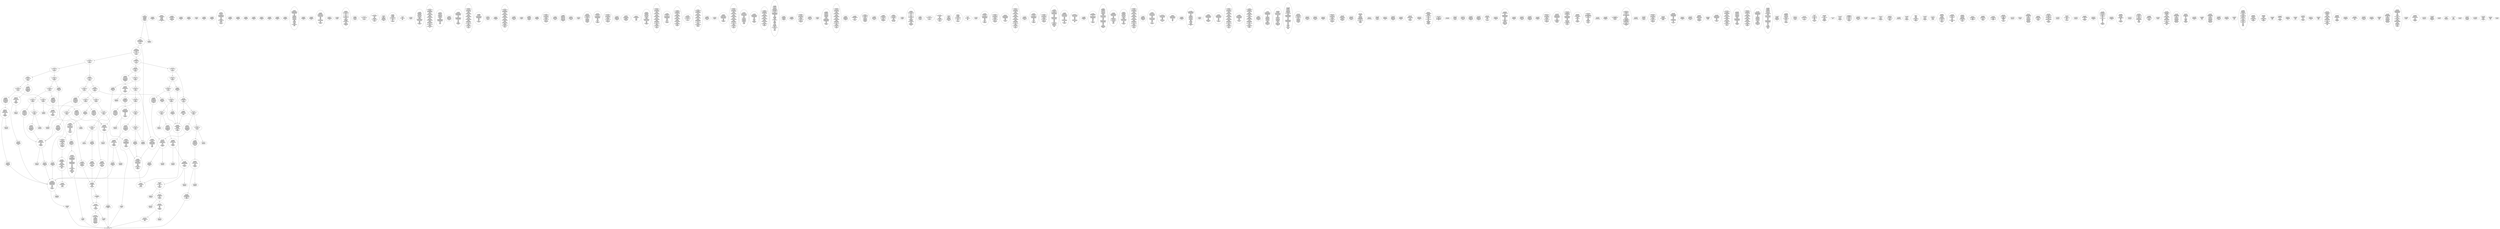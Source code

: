 /* Generated by GvGen v.1.0 (https://www.github.com/stricaud/gvgen) */

digraph G {
compound=true;
   node1 [label="[anywhere]"];
   node2 [label="# 0x0
PUSHX Data
PUSHX Data
MSTORE
CALLVALUE
ISZERO
PUSHX Data
JUMPI
"];
   node3 [label="# 0xc
PUSHX Data
REVERT
"];
   node4 [label="# 0x10
JUMPDEST
PUSHX LogicData
CALLDATASIZE
LT
PUSHX Data
JUMPI
"];
   node5 [label="# 0x1a
PUSHX Data
CALLDATALOAD
PUSHX BitData
SHR
PUSHX LogicData
GT
PUSHX Data
JUMPI
"];
   node6 [label="# 0x2b
PUSHX LogicData
GT
PUSHX Data
JUMPI
"];
   node7 [label="# 0x36
PUSHX LogicData
GT
PUSHX Data
JUMPI
"];
   node8 [label="# 0x41
PUSHX LogicData
EQ
PUSHX Data
JUMPI
"];
   node9 [label="# 0x4c
PUSHX LogicData
EQ
PUSHX Data
JUMPI
"];
   node10 [label="# 0x57
PUSHX LogicData
EQ
PUSHX Data
JUMPI
"];
   node11 [label="# 0x62
PUSHX LogicData
EQ
PUSHX Data
JUMPI
"];
   node12 [label="# 0x6d
PUSHX Data
REVERT
"];
   node13 [label="# 0x71
JUMPDEST
PUSHX LogicData
EQ
PUSHX Data
JUMPI
"];
   node14 [label="# 0x7d
PUSHX LogicData
EQ
PUSHX Data
JUMPI
"];
   node15 [label="# 0x88
PUSHX LogicData
EQ
PUSHX Data
JUMPI
"];
   node16 [label="# 0x93
PUSHX Data
REVERT
"];
   node17 [label="# 0x97
JUMPDEST
PUSHX LogicData
GT
PUSHX Data
JUMPI
"];
   node18 [label="# 0xa3
PUSHX LogicData
EQ
PUSHX Data
JUMPI
"];
   node19 [label="# 0xae
PUSHX LogicData
EQ
PUSHX Data
JUMPI
"];
   node20 [label="# 0xb9
PUSHX LogicData
EQ
PUSHX Data
JUMPI
"];
   node21 [label="# 0xc4
PUSHX LogicData
EQ
PUSHX Data
JUMPI
"];
   node22 [label="# 0xcf
PUSHX Data
REVERT
"];
   node23 [label="# 0xd3
JUMPDEST
PUSHX LogicData
EQ
PUSHX Data
JUMPI
"];
   node24 [label="# 0xdf
PUSHX LogicData
EQ
PUSHX Data
JUMPI
"];
   node25 [label="# 0xea
PUSHX LogicData
EQ
PUSHX Data
JUMPI
"];
   node26 [label="# 0xf5
PUSHX Data
REVERT
"];
   node27 [label="# 0xf9
JUMPDEST
PUSHX LogicData
GT
PUSHX Data
JUMPI
"];
   node28 [label="# 0x105
PUSHX LogicData
GT
PUSHX Data
JUMPI
"];
   node29 [label="# 0x110
PUSHX LogicData
EQ
PUSHX Data
JUMPI
"];
   node30 [label="# 0x11b
PUSHX LogicData
EQ
PUSHX Data
JUMPI
"];
   node31 [label="# 0x126
PUSHX LogicData
EQ
PUSHX Data
JUMPI
"];
   node32 [label="# 0x131
PUSHX LogicData
EQ
PUSHX Data
JUMPI
"];
   node33 [label="# 0x13c
PUSHX Data
REVERT
"];
   node34 [label="# 0x140
JUMPDEST
PUSHX LogicData
EQ
PUSHX Data
JUMPI
"];
   node35 [label="# 0x14c
PUSHX LogicData
EQ
PUSHX Data
JUMPI
"];
   node36 [label="# 0x157
PUSHX LogicData
EQ
PUSHX Data
JUMPI
"];
   node37 [label="# 0x162
PUSHX Data
REVERT
"];
   node38 [label="# 0x166
JUMPDEST
PUSHX LogicData
EQ
PUSHX Data
JUMPI
"];
   node39 [label="# 0x172
PUSHX LogicData
EQ
PUSHX Data
JUMPI
"];
   node40 [label="# 0x17d
PUSHX LogicData
EQ
PUSHX Data
JUMPI
"];
   node41 [label="# 0x188
PUSHX LogicData
EQ
PUSHX Data
JUMPI
"];
   node42 [label="# 0x193
PUSHX LogicData
EQ
PUSHX Data
JUMPI
"];
   node43 [label="# 0x19e
PUSHX LogicData
EQ
PUSHX Data
JUMPI
"];
   node44 [label="# 0x1a9
JUMPDEST
PUSHX Data
REVERT
"];
   node45 [label="# 0x1ae
JUMPDEST
PUSHX Data
PUSHX Data
CALLDATASIZE
PUSHX Data
PUSHX Data
JUMP
"];
   node46 [label="# 0x1bc
JUMPDEST
PUSHX Data
JUMP
"];
   node47 [label="# 0x1c1
JUMPDEST
PUSHX MemData
MLOAD
ISZERO
ISZERO
MSTORE
PUSHX ArithData
ADD
"];
   node48 [label="# 0x1cd
JUMPDEST
PUSHX MemData
MLOAD
SUB
RETURN
"];
   node49 [label="# 0x1d6
JUMPDEST
PUSHX Data
PUSHX Data
JUMP
"];
   node50 [label="# 0x1de
JUMPDEST
PUSHX MemData
MLOAD
PUSHX Data
PUSHX Data
JUMP
"];
   node51 [label="# 0x1eb
JUMPDEST
PUSHX StorData
SLOAD
PUSHX Data
PUSHX ArithData
PUSHX BitData
PUSHX BitData
SHL
SUB
AND
JUMP
"];
   node52 [label="# 0x1fe
JUMPDEST
PUSHX MemData
MLOAD
PUSHX ArithData
PUSHX BitData
PUSHX BitData
SHL
SUB
AND
MSTORE
PUSHX ArithData
ADD
PUSHX Data
JUMP
"];
   node53 [label="# 0x216
JUMPDEST
PUSHX Data
PUSHX Data
CALLDATASIZE
PUSHX Data
PUSHX Data
JUMP
"];
   node54 [label="# 0x224
JUMPDEST
PUSHX Data
JUMP
"];
   node55 [label="# 0x229
JUMPDEST
PUSHX Data
PUSHX Data
CALLDATASIZE
PUSHX Data
PUSHX Data
JUMP
"];
   node56 [label="# 0x237
JUMPDEST
PUSHX Data
JUMP
"];
   node57 [label="# 0x23c
JUMPDEST
STOP
"];
   node58 [label="# 0x23e
JUMPDEST
PUSHX Data
PUSHX Data
JUMP
"];
   node59 [label="# 0x265
JUMPDEST
PUSHX Data
PUSHX StorData
SLOAD
JUMP
"];
   node60 [label="# 0x26e
JUMPDEST
PUSHX MemData
MLOAD
MSTORE
PUSHX ArithData
ADD
PUSHX Data
JUMP
"];
   node61 [label="# 0x27c
JUMPDEST
PUSHX Data
PUSHX Data
CALLDATASIZE
PUSHX Data
PUSHX Data
JUMP
"];
   node62 [label="# 0x28a
JUMPDEST
PUSHX Data
JUMP
"];
   node63 [label="# 0x28f
JUMPDEST
PUSHX Data
PUSHX Data
CALLDATASIZE
PUSHX Data
PUSHX Data
JUMP
"];
   node64 [label="# 0x29d
JUMPDEST
PUSHX Data
JUMP
"];
   node65 [label="# 0x2a2
JUMPDEST
PUSHX Data
MLOAD
PUSHX ArithData
PUSHX BitData
PUSHX BitData
SHL
SUB
AND
MSTORE
PUSHX ArithData
ADD
MSTORE
ADD
PUSHX Data
JUMP
"];
   node66 [label="# 0x2c1
JUMPDEST
PUSHX Data
PUSHX Data
JUMP
"];
   node67 [label="# 0x2e8
JUMPDEST
PUSHX Data
PUSHX Data
CALLDATASIZE
PUSHX Data
PUSHX Data
JUMP
"];
   node68 [label="# 0x2f6
JUMPDEST
PUSHX Data
JUMP
"];
   node69 [label="# 0x2fb
JUMPDEST
PUSHX Data
PUSHX Data
JUMP
"];
   node70 [label="# 0x322
JUMPDEST
PUSHX Data
PUSHX Data
CALLDATASIZE
PUSHX Data
PUSHX Data
JUMP
"];
   node71 [label="# 0x330
JUMPDEST
PUSHX Data
JUMP
"];
   node72 [label="# 0x335
JUMPDEST
PUSHX Data
PUSHX Data
JUMP
"];
   node73 [label="# 0x33e
JUMPDEST
PUSHX Data
PUSHX Data
CALLDATASIZE
PUSHX Data
PUSHX Data
JUMP
"];
   node74 [label="# 0x34c
JUMPDEST
PUSHX Data
JUMP
"];
   node75 [label="# 0x351
JUMPDEST
PUSHX Data
PUSHX Data
CALLDATASIZE
PUSHX Data
PUSHX Data
JUMP
"];
   node76 [label="# 0x35f
JUMPDEST
PUSHX Data
JUMP
"];
   node77 [label="# 0x364
JUMPDEST
PUSHX Data
PUSHX Data
CALLDATASIZE
PUSHX Data
PUSHX Data
JUMP
"];
   node78 [label="# 0x372
JUMPDEST
PUSHX Data
JUMP
"];
   node79 [label="# 0x377
JUMPDEST
PUSHX Data
PUSHX Data
JUMP
"];
   node80 [label="# 0x37f
JUMPDEST
PUSHX StorData
SLOAD
PUSHX ArithData
PUSHX BitData
PUSHX BitData
SHL
SUB
AND
PUSHX Data
JUMP
"];
   node81 [label="# 0x390
JUMPDEST
PUSHX Data
PUSHX Data
JUMP
"];
   node82 [label="# 0x398
JUMPDEST
PUSHX Data
PUSHX Data
CALLDATASIZE
PUSHX Data
PUSHX Data
JUMP
"];
   node83 [label="# 0x3a6
JUMPDEST
PUSHX Data
JUMP
"];
   node84 [label="# 0x3ab
JUMPDEST
PUSHX Data
PUSHX Data
CALLDATASIZE
PUSHX Data
PUSHX Data
JUMP
"];
   node85 [label="# 0x3b9
JUMPDEST
PUSHX Data
JUMP
"];
   node86 [label="# 0x3be
JUMPDEST
PUSHX Data
PUSHX Data
CALLDATASIZE
PUSHX Data
PUSHX Data
JUMP
"];
   node87 [label="# 0x3cc
JUMPDEST
PUSHX Data
JUMP
"];
   node88 [label="# 0x3d1
JUMPDEST
PUSHX Data
PUSHX Data
JUMP
"];
   node89 [label="# 0x3d9
JUMPDEST
PUSHX Data
PUSHX Data
CALLDATASIZE
PUSHX Data
PUSHX Data
JUMP
"];
   node90 [label="# 0x3e7
JUMPDEST
PUSHX ArithData
PUSHX BitData
PUSHX BitData
SHL
SUB
AND
PUSHX Data
MSTORE
PUSHX Data
PUSHX Data
MSTORE
PUSHX Data
SHA3
AND
MSTORE
MSTORE
SHA3
SLOAD
PUSHX BitData
AND
JUMP
"];
   node91 [label="# 0x415
JUMPDEST
PUSHX Data
PUSHX Data
CALLDATASIZE
PUSHX Data
PUSHX Data
JUMP
"];
   node92 [label="# 0x423
JUMPDEST
PUSHX Data
JUMP
"];
   node93 [label="# 0x428
JUMPDEST
PUSHX Data
PUSHX Data
CALLDATASIZE
PUSHX Data
PUSHX Data
JUMP
"];
   node94 [label="# 0x436
JUMPDEST
PUSHX Data
JUMP
"];
   node95 [label="# 0x43b
JUMPDEST
PUSHX Data
PUSHX ArithData
PUSHX BitData
PUSHX BitData
SHL
SUB
NOT
AND
PUSHX BitData
PUSHX BitData
SHL
EQ
PUSHX Data
JUMPI
"];
   node96 [label="# 0x457
PUSHX Data
PUSHX Data
JUMP
"];
   node97 [label="# 0x460
JUMPDEST
JUMP
"];
   node98 [label="# 0x466
JUMPDEST
PUSHX Data
PUSHX StorData
SLOAD
PUSHX Data
PUSHX Data
JUMP
"];
   node99 [label="# 0x475
JUMPDEST
PUSHX ArithData
ADD
PUSHX ArithData
DIV
MUL
PUSHX ArithData
ADD
PUSHX MemData
MLOAD
ADD
PUSHX Data
MSTORE
MSTORE
PUSHX ArithData
ADD
SLOAD
PUSHX Data
PUSHX Data
JUMP
"];
   node100 [label="# 0x4a1
JUMPDEST
ISZERO
PUSHX Data
JUMPI
"];
   node101 [label="# 0x4a8
PUSHX LogicData
LT
PUSHX Data
JUMPI
"];
   node102 [label="# 0x4b0
PUSHX ArithData
SLOAD
DIV
MUL
MSTORE
PUSHX ArithData
ADD
PUSHX Data
JUMP
"];
   node103 [label="# 0x4c3
JUMPDEST
ADD
PUSHX Data
MSTORE
PUSHX Data
PUSHX Data
SHA3
"];
   node104 [label="# 0x4d1
JUMPDEST
SLOAD
MSTORE
PUSHX ArithData
ADD
PUSHX ArithData
ADD
GT
PUSHX Data
JUMPI
"];
   node105 [label="# 0x4e5
SUB
PUSHX BitData
AND
ADD
"];
   node106 [label="# 0x4ee
JUMPDEST
JUMP
"];
   node107 [label="# 0x4f8
JUMPDEST
PUSHX Data
MSTORE
PUSHX Data
PUSHX Data
MSTORE
PUSHX Data
SHA3
SLOAD
PUSHX ArithData
PUSHX BitData
PUSHX BitData
SHL
SUB
AND
PUSHX Data
JUMPI
"];
   node108 [label="# 0x515
PUSHX MemData
MLOAD
PUSHX BitData
PUSHX BitData
SHL
MSTORE
PUSHX Data
PUSHX ArithData
ADD
MSTORE
PUSHX Data
PUSHX ArithData
ADD
MSTORE
PUSHX Data
PUSHX ArithData
ADD
MSTORE
PUSHX BitData
PUSHX BitData
SHL
PUSHX ArithData
ADD
MSTORE
PUSHX ArithData
ADD
"];
   node109 [label="# 0x56d
JUMPDEST
PUSHX MemData
MLOAD
SUB
REVERT
"];
   node110 [label="# 0x576
JUMPDEST
PUSHX Data
MSTORE
PUSHX Data
PUSHX Data
MSTORE
PUSHX Data
SHA3
SLOAD
PUSHX ArithData
PUSHX BitData
PUSHX BitData
SHL
SUB
AND
JUMP
"];
   node111 [label="# 0x592
JUMPDEST
PUSHX Data
PUSHX Data
PUSHX Data
JUMP
"];
   node112 [label="# 0x59d
JUMPDEST
PUSHX ArithData
PUSHX BitData
PUSHX BitData
SHL
SUB
AND
PUSHX ArithData
PUSHX BitData
PUSHX BitData
SHL
SUB
AND
EQ
ISZERO
PUSHX Data
JUMPI
"];
   node113 [label="# 0x5ba
PUSHX MemData
MLOAD
PUSHX BitData
PUSHX BitData
SHL
MSTORE
PUSHX Data
PUSHX ArithData
ADD
MSTORE
PUSHX Data
PUSHX ArithData
ADD
MSTORE
PUSHX Data
PUSHX ArithData
ADD
MSTORE
PUSHX BitData
PUSHX BitData
SHL
PUSHX ArithData
ADD
MSTORE
PUSHX ArithData
ADD
PUSHX Data
JUMP
"];
   node114 [label="# 0x60b
JUMPDEST
CALLER
PUSHX ArithData
PUSHX BitData
PUSHX BitData
SHL
SUB
AND
EQ
PUSHX Data
JUMPI
"];
   node115 [label="# 0x61d
PUSHX Data
CALLER
PUSHX Data
JUMP
"];
   node116 [label="# 0x627
JUMPDEST
PUSHX Data
JUMPI
"];
   node117 [label="# 0x62c
PUSHX MemData
MLOAD
PUSHX BitData
PUSHX BitData
SHL
MSTORE
PUSHX Data
PUSHX ArithData
ADD
MSTORE
PUSHX Data
PUSHX ArithData
ADD
MSTORE
PUSHX Data
PUSHX ArithData
ADD
MSTORE
PUSHX Data
PUSHX ArithData
ADD
MSTORE
PUSHX ArithData
ADD
PUSHX Data
JUMP
"];
   node118 [label="# 0x699
JUMPDEST
PUSHX Data
PUSHX Data
JUMP
"];
   node119 [label="# 0x6a3
JUMPDEST
JUMP
"];
   node120 [label="# 0x6a8
JUMPDEST
PUSHX Data
CALLER
PUSHX Data
JUMP
"];
   node121 [label="# 0x6b2
JUMPDEST
PUSHX Data
JUMPI
"];
   node122 [label="# 0x6b7
PUSHX MemData
MLOAD
PUSHX BitData
PUSHX BitData
SHL
MSTORE
PUSHX ArithData
ADD
PUSHX Data
PUSHX Data
JUMP
"];
   node123 [label="# 0x6ce
JUMPDEST
PUSHX Data
PUSHX Data
JUMP
"];
   node124 [label="# 0x6d9
JUMPDEST
PUSHX Data
PUSHX Data
PUSHX Data
PUSHX Data
PUSHX Data
PUSHX Data
JUMP
"];
   node125 [label="# 0x72a
JUMPDEST
PUSHX Data
PUSHX Data
JUMP
"];
   node126 [label="# 0x734
JUMPDEST
JUMP
"];
   node127 [label="# 0x73f
JUMPDEST
PUSHX Data
PUSHX MemData
MLOAD
PUSHX ArithData
ADD
PUSHX Data
MSTORE
PUSHX Data
MSTORE
PUSHX Data
JUMP
"];
   node128 [label="# 0x75a
JUMPDEST
PUSHX StorData
SLOAD
PUSHX ArithData
PUSHX BitData
PUSHX BitData
SHL
SUB
AND
CALLER
EQ
PUSHX Data
JUMPI
"];
   node129 [label="# 0x76d
PUSHX MemData
MLOAD
PUSHX BitData
PUSHX BitData
SHL
MSTORE
PUSHX ArithData
ADD
PUSHX Data
PUSHX Data
JUMP
"];
   node130 [label="# 0x784
JUMPDEST
PUSHX Data
PUSHX Data
PUSHX Data
JUMP
"];
   node131 [label="# 0x790
JUMPDEST
PUSHX Data
PUSHX MemData
MLOAD
PUSHX Data
PUSHX Data
JUMP
"];
   node132 [label="# 0x7c2
JUMPDEST
PUSHX MemData
MLOAD
SUB
LOGX
JUMP
"];
   node133 [label="# 0x7ce
JUMPDEST
PUSHX Data
MSTORE
PUSHX Data
PUSHX Data
MSTORE
PUSHX Data
SHA3
SLOAD
PUSHX ArithData
PUSHX BitData
PUSHX BitData
SHL
SUB
AND
PUSHX Data
JUMPI
"];
   node134 [label="# 0x7ec
PUSHX MemData
MLOAD
PUSHX BitData
PUSHX BitData
SHL
MSTORE
PUSHX Data
PUSHX ArithData
ADD
MSTORE
PUSHX Data
PUSHX ArithData
ADD
MSTORE
PUSHX Data
PUSHX ArithData
ADD
MSTORE
PUSHX BitData
PUSHX BitData
SHL
PUSHX ArithData
ADD
MSTORE
PUSHX ArithData
ADD
PUSHX Data
JUMP
"];
   node135 [label="# 0x845
JUMPDEST
PUSHX StorData
SLOAD
PUSHX ArithData
PUSHX BitData
PUSHX BitData
SHL
SUB
AND
CALLER
EQ
PUSHX Data
JUMPI
"];
   node136 [label="# 0x858
PUSHX MemData
MLOAD
PUSHX BitData
PUSHX BitData
SHL
MSTORE
PUSHX Data
PUSHX ArithData
ADD
MSTORE
PUSHX Data
PUSHX ArithData
ADD
MSTORE
PUSHX Data
PUSHX ArithData
ADD
MSTORE
PUSHX ArithData
ADD
PUSHX Data
JUMP
"];
   node137 [label="# 0x89f
JUMPDEST
PUSHX StorData
SLOAD
PUSHX LogicData
LT
PUSHX Data
JUMPI
"];
   node138 [label="# 0x8ca
PUSHX MemData
MLOAD
PUSHX BitData
PUSHX BitData
SHL
MSTORE
PUSHX Data
PUSHX ArithData
ADD
MSTORE
PUSHX Data
PUSHX ArithData
ADD
MSTORE
PUSHX BitData
PUSHX BitData
SHL
PUSHX ArithData
ADD
MSTORE
PUSHX ArithData
ADD
PUSHX Data
JUMP
"];
   node139 [label="# 0x906
JUMPDEST
PUSHX Data
PUSHX Data
JUMP
"];
   node140 [label="# 0x910
JUMPDEST
JUMP
"];
   node141 [label="# 0x914
JUMPDEST
PUSHX Data
PUSHX ArithData
PUSHX BitData
PUSHX BitData
SHL
SUB
AND
PUSHX Data
JUMPI
"];
   node142 [label="# 0x925
PUSHX MemData
MLOAD
PUSHX BitData
PUSHX BitData
SHL
MSTORE
PUSHX Data
PUSHX ArithData
ADD
MSTORE
PUSHX Data
PUSHX ArithData
ADD
MSTORE
PUSHX Data
PUSHX ArithData
ADD
MSTORE
PUSHX BitData
PUSHX BitData
SHL
PUSHX ArithData
ADD
MSTORE
PUSHX ArithData
ADD
PUSHX Data
JUMP
"];
   node143 [label="# 0x97f
JUMPDEST
PUSHX ArithData
PUSHX BitData
PUSHX BitData
SHL
SUB
AND
PUSHX Data
MSTORE
PUSHX Data
PUSHX Data
MSTORE
PUSHX Data
SHA3
SLOAD
JUMP
"];
   node144 [label="# 0x99b
JUMPDEST
PUSHX StorData
SLOAD
PUSHX ArithData
PUSHX BitData
PUSHX BitData
SHL
SUB
AND
CALLER
EQ
PUSHX Data
JUMPI
"];
   node145 [label="# 0x9ae
PUSHX MemData
MLOAD
PUSHX BitData
PUSHX BitData
SHL
MSTORE
PUSHX ArithData
ADD
PUSHX Data
PUSHX Data
JUMP
"];
   node146 [label="# 0x9c5
JUMPDEST
PUSHX Data
PUSHX Data
PUSHX Data
JUMP
"];
   node147 [label="# 0x9cf
JUMPDEST
JUMP
"];
   node148 [label="# 0x9d1
JUMPDEST
PUSHX Data
PUSHX StorData
SLOAD
PUSHX Data
PUSHX Data
JUMP
"];
   node149 [label="# 0x9e0
JUMPDEST
PUSHX ArithData
PUSHX BitData
PUSHX BitData
SHL
SUB
AND
CALLER
EQ
ISZERO
PUSHX Data
JUMPI
"];
   node150 [label="# 0x9f2
PUSHX MemData
MLOAD
PUSHX BitData
PUSHX BitData
SHL
MSTORE
PUSHX Data
PUSHX ArithData
ADD
MSTORE
PUSHX Data
PUSHX ArithData
ADD
MSTORE
PUSHX Data
PUSHX ArithData
ADD
MSTORE
PUSHX ArithData
ADD
PUSHX Data
JUMP
"];
   node151 [label="# 0xa39
JUMPDEST
CALLER
PUSHX Data
MSTORE
PUSHX Data
PUSHX ArithData
MSTORE
PUSHX MemData
SHA3
PUSHX ArithData
PUSHX BitData
PUSHX BitData
SHL
SUB
AND
MSTORE
MSTORE
SHA3
SLOAD
PUSHX BitData
NOT
AND
ISZERO
ISZERO
OR
SSTORE
MLOAD
MSTORE
PUSHX Data
ADD
PUSHX MemData
MLOAD
SUB
LOGX
JUMP
"];
   node152 [label="# 0xaa5
JUMPDEST
PUSHX Data
CALLER
PUSHX Data
JUMP
"];
   node153 [label="# 0xaaf
JUMPDEST
PUSHX Data
JUMPI
"];
   node154 [label="# 0xab4
PUSHX MemData
MLOAD
PUSHX BitData
PUSHX BitData
SHL
MSTORE
PUSHX ArithData
ADD
PUSHX Data
PUSHX Data
JUMP
"];
   node155 [label="# 0xacb
JUMPDEST
PUSHX Data
PUSHX Data
JUMP
"];
   node156 [label="# 0xad7
JUMPDEST
JUMP
"];
   node157 [label="# 0xadd
JUMPDEST
PUSHX Data
MSTORE
PUSHX Data
PUSHX Data
MSTORE
PUSHX Data
SHA3
SLOAD
PUSHX Data
PUSHX ArithData
PUSHX BitData
PUSHX BitData
SHL
SUB
AND
PUSHX Data
JUMPI
"];
   node158 [label="# 0xafd
PUSHX MemData
MLOAD
PUSHX BitData
PUSHX BitData
SHL
MSTORE
PUSHX Data
PUSHX ArithData
ADD
MSTORE
PUSHX Data
PUSHX ArithData
ADD
MSTORE
PUSHX Data
PUSHX ArithData
ADD
MSTORE
PUSHX BitData
PUSHX BitData
SHL
PUSHX ArithData
ADD
MSTORE
PUSHX ArithData
ADD
PUSHX Data
JUMP
"];
   node159 [label="# 0xb5c
JUMPDEST
PUSHX Data
PUSHX Data
PUSHX Data
JUMP
"];
   node160 [label="# 0xb66
JUMPDEST
PUSHX LogicData
MLOAD
GT
PUSHX Data
JUMPI
"];
   node161 [label="# 0xb72
PUSHX MemData
MLOAD
PUSHX ArithData
ADD
PUSHX Data
MSTORE
PUSHX Data
MSTORE
PUSHX Data
JUMP
"];
   node162 [label="# 0xb86
JUMPDEST
PUSHX Data
PUSHX Data
JUMP
"];
   node163 [label="# 0xb90
JUMPDEST
PUSHX MemData
MLOAD
PUSHX ArithData
ADD
PUSHX Data
PUSHX Data
JUMP
"];
   node164 [label="# 0xba1
JUMPDEST
PUSHX MemData
MLOAD
PUSHX ArithData
SUB
SUB
MSTORE
PUSHX Data
MSTORE
"];
   node165 [label="# 0xbb1
JUMPDEST
JUMP
"];
   node166 [label="# 0xbb8
JUMPDEST
PUSHX StorData
SLOAD
PUSHX Data
PUSHX Data
JUMP
"];
   node167 [label="# 0xbc5
JUMPDEST
PUSHX ArithData
ADD
PUSHX ArithData
DIV
MUL
PUSHX ArithData
ADD
PUSHX MemData
MLOAD
ADD
PUSHX Data
MSTORE
MSTORE
PUSHX ArithData
ADD
SLOAD
PUSHX Data
PUSHX Data
JUMP
"];
   node168 [label="# 0xbf1
JUMPDEST
ISZERO
PUSHX Data
JUMPI
"];
   node169 [label="# 0xbf8
PUSHX LogicData
LT
PUSHX Data
JUMPI
"];
   node170 [label="# 0xc00
PUSHX ArithData
SLOAD
DIV
MUL
MSTORE
PUSHX ArithData
ADD
PUSHX Data
JUMP
"];
   node171 [label="# 0xc13
JUMPDEST
ADD
PUSHX Data
MSTORE
PUSHX Data
PUSHX Data
SHA3
"];
   node172 [label="# 0xc21
JUMPDEST
SLOAD
MSTORE
PUSHX ArithData
ADD
PUSHX ArithData
ADD
GT
PUSHX Data
JUMPI
"];
   node173 [label="# 0xc35
SUB
PUSHX BitData
AND
ADD
"];
   node174 [label="# 0xc3e
JUMPDEST
JUMP
"];
   node175 [label="# 0xc46
JUMPDEST
PUSHX StorData
SLOAD
PUSHX ArithData
PUSHX BitData
PUSHX BitData
SHL
SUB
AND
CALLER
EQ
PUSHX Data
JUMPI
"];
   node176 [label="# 0xc59
PUSHX MemData
MLOAD
PUSHX BitData
PUSHX BitData
SHL
MSTORE
PUSHX ArithData
ADD
PUSHX Data
PUSHX Data
JUMP
"];
   node177 [label="# 0xc70
JUMPDEST
PUSHX ArithData
PUSHX BitData
PUSHX BitData
SHL
SUB
AND
PUSHX Data
JUMPI
"];
   node178 [label="# 0xc7f
PUSHX MemData
MLOAD
PUSHX BitData
PUSHX BitData
SHL
MSTORE
PUSHX Data
PUSHX ArithData
ADD
MSTORE
PUSHX Data
PUSHX ArithData
ADD
MSTORE
PUSHX Data
PUSHX ArithData
ADD
MSTORE
PUSHX BitData
PUSHX BitData
SHL
PUSHX ArithData
ADD
MSTORE
PUSHX ArithData
ADD
PUSHX Data
JUMP
"];
   node179 [label="# 0xcd5
JUMPDEST
PUSHX Data
PUSHX Data
JUMP
"];
   node180 [label="# 0xcde
JUMPDEST
JUMP
"];
   node181 [label="# 0xce1
JUMPDEST
PUSHX StorData
SLOAD
PUSHX ArithData
PUSHX BitData
PUSHX BitData
SHL
SUB
AND
CALLER
EQ
PUSHX Data
JUMPI
"];
   node182 [label="# 0xcf4
PUSHX MemData
MLOAD
PUSHX BitData
PUSHX BitData
SHL
MSTORE
PUSHX ArithData
ADD
PUSHX Data
PUSHX Data
JUMP
"];
   node183 [label="# 0xd0b
JUMPDEST
PUSHX StorData
SLOAD
PUSHX ArithData
PUSHX BitData
PUSHX BitData
SHL
SUB
NOT
AND
PUSHX ArithData
PUSHX BitData
PUSHX BitData
SHL
SUB
AND
OR
SSTORE
PUSHX MemData
MLOAD
PUSHX Data
PUSHX Data
LOGX
JUMP
"];
   node184 [label="# 0xd55
JUMPDEST
PUSHX Data
PUSHX ArithData
PUSHX BitData
PUSHX BitData
SHL
SUB
NOT
AND
PUSHX BitData
PUSHX BitData
SHL
EQ
PUSHX Data
JUMPI
"];
   node185 [label="# 0xd71
PUSHX ArithData
PUSHX BitData
PUSHX BitData
SHL
SUB
NOT
AND
PUSHX BitData
PUSHX BitData
SHL
EQ
"];
   node186 [label="# 0xd86
JUMPDEST
PUSHX Data
JUMPI
"];
   node187 [label="# 0xd8c
PUSHX BitData
PUSHX BitData
SHL
PUSHX ArithData
PUSHX BitData
PUSHX BitData
SHL
SUB
NOT
AND
EQ
PUSHX Data
JUMP
"];
   node188 [label="# 0xda5
JUMPDEST
PUSHX Data
MSTORE
PUSHX Data
PUSHX Data
MSTORE
PUSHX Data
SHA3
SLOAD
PUSHX ArithData
PUSHX BitData
PUSHX BitData
SHL
SUB
NOT
AND
PUSHX ArithData
PUSHX BitData
PUSHX BitData
SHL
SUB
AND
OR
SSTORE
PUSHX Data
PUSHX Data
JUMP
"];
   node189 [label="# 0xdda
JUMPDEST
PUSHX ArithData
PUSHX BitData
PUSHX BitData
SHL
SUB
AND
PUSHX Data
PUSHX MemData
MLOAD
PUSHX MemData
MLOAD
SUB
LOGX
JUMP
"];
   node190 [label="# 0xe13
JUMPDEST
PUSHX Data
MSTORE
PUSHX Data
PUSHX Data
MSTORE
PUSHX Data
SHA3
SLOAD
PUSHX ArithData
PUSHX BitData
PUSHX BitData
SHL
SUB
AND
PUSHX Data
JUMPI
"];
   node191 [label="# 0xe30
PUSHX MemData
MLOAD
PUSHX BitData
PUSHX BitData
SHL
MSTORE
PUSHX Data
PUSHX ArithData
ADD
MSTORE
PUSHX Data
PUSHX ArithData
ADD
MSTORE
PUSHX Data
PUSHX ArithData
ADD
MSTORE
PUSHX BitData
PUSHX BitData
SHL
PUSHX ArithData
ADD
MSTORE
PUSHX ArithData
ADD
PUSHX Data
JUMP
"];
   node192 [label="# 0xe8c
JUMPDEST
PUSHX Data
PUSHX Data
PUSHX Data
JUMP
"];
   node193 [label="# 0xe97
JUMPDEST
PUSHX ArithData
PUSHX BitData
PUSHX BitData
SHL
SUB
AND
PUSHX ArithData
PUSHX BitData
PUSHX BitData
SHL
SUB
AND
EQ
PUSHX Data
JUMPI
"];
   node194 [label="# 0xeb4
PUSHX ArithData
PUSHX BitData
PUSHX BitData
SHL
SUB
AND
PUSHX Data
PUSHX Data
JUMP
"];
   node195 [label="# 0xec7
JUMPDEST
PUSHX ArithData
PUSHX BitData
PUSHX BitData
SHL
SUB
AND
EQ
"];
   node196 [label="# 0xed2
JUMPDEST
PUSHX Data
JUMPI
"];
   node197 [label="# 0xed8
PUSHX ArithData
PUSHX BitData
PUSHX BitData
SHL
SUB
AND
PUSHX Data
MSTORE
PUSHX Data
PUSHX Data
MSTORE
PUSHX Data
SHA3
AND
MSTORE
MSTORE
SHA3
SLOAD
PUSHX BitData
AND
"];
   node198 [label="# 0xf02
JUMPDEST
JUMP
"];
   node199 [label="# 0xf0a
JUMPDEST
PUSHX ArithData
PUSHX BitData
PUSHX BitData
SHL
SUB
AND
PUSHX Data
PUSHX Data
JUMP
"];
   node200 [label="# 0xf1d
JUMPDEST
PUSHX ArithData
PUSHX BitData
PUSHX BitData
SHL
SUB
AND
EQ
PUSHX Data
JUMPI
"];
   node201 [label="# 0xf2c
PUSHX MemData
MLOAD
PUSHX BitData
PUSHX BitData
SHL
MSTORE
PUSHX Data
PUSHX ArithData
ADD
MSTORE
PUSHX Data
PUSHX ArithData
ADD
MSTORE
PUSHX Data
PUSHX ArithData
ADD
MSTORE
PUSHX BitData
PUSHX BitData
SHL
PUSHX ArithData
ADD
MSTORE
PUSHX ArithData
ADD
PUSHX Data
JUMP
"];
   node202 [label="# 0xf85
JUMPDEST
PUSHX ArithData
PUSHX BitData
PUSHX BitData
SHL
SUB
AND
PUSHX Data
JUMPI
"];
   node203 [label="# 0xf94
PUSHX MemData
MLOAD
PUSHX BitData
PUSHX BitData
SHL
MSTORE
PUSHX Data
PUSHX ArithData
ADD
MSTORE
PUSHX ArithData
ADD
MSTORE
PUSHX Data
PUSHX ArithData
ADD
MSTORE
PUSHX BitData
PUSHX BitData
SHL
PUSHX ArithData
ADD
MSTORE
PUSHX ArithData
ADD
PUSHX Data
JUMP
"];
   node204 [label="# 0xfe7
JUMPDEST
PUSHX Data
PUSHX Data
PUSHX Data
JUMP
"];
   node205 [label="# 0xff2
JUMPDEST
PUSHX ArithData
PUSHX BitData
PUSHX BitData
SHL
SUB
AND
PUSHX Data
MSTORE
PUSHX Data
PUSHX Data
MSTORE
PUSHX Data
SHA3
SLOAD
PUSHX Data
PUSHX Data
PUSHX Data
JUMP
"];
   node206 [label="# 0x101b
JUMPDEST
SSTORE
PUSHX ArithData
PUSHX BitData
PUSHX BitData
SHL
SUB
AND
PUSHX Data
MSTORE
PUSHX Data
PUSHX Data
MSTORE
PUSHX Data
SHA3
SLOAD
PUSHX Data
PUSHX Data
PUSHX Data
JUMP
"];
   node207 [label="# 0x1049
JUMPDEST
SSTORE
PUSHX Data
MSTORE
PUSHX Data
PUSHX Data
MSTORE
PUSHX MemData
SHA3
SLOAD
PUSHX ArithData
PUSHX BitData
PUSHX BitData
SHL
SUB
NOT
AND
PUSHX ArithData
PUSHX BitData
PUSHX BitData
SHL
SUB
AND
OR
SSTORE
MLOAD
AND
PUSHX Data
LOGX
JUMP
"];
   node208 [label="# 0x10aa
JUMPDEST
PUSHX Data
PUSHX MemData
MLOAD
PUSHX ArithData
ADD
PUSHX Data
MSTORE
PUSHX Data
MSTORE
PUSHX Data
JUMP
"];
   node209 [label="# 0x10c4
JUMPDEST
PUSHX StorData
SLOAD
PUSHX ArithData
PUSHX BitData
PUSHX BitData
SHL
SUB
AND
PUSHX ArithData
PUSHX BitData
PUSHX BitData
SHL
SUB
NOT
AND
OR
SSTORE
PUSHX MemData
MLOAD
AND
PUSHX Data
PUSHX Data
LOGX
JUMP
"];
   node210 [label="# 0x1116
JUMPDEST
PUSHX Data
PUSHX Data
JUMP
"];
   node211 [label="# 0x1121
JUMPDEST
PUSHX Data
PUSHX Data
JUMP
"];
   node212 [label="# 0x112d
JUMPDEST
PUSHX Data
JUMPI
"];
   node213 [label="# 0x1132
PUSHX MemData
MLOAD
PUSHX BitData
PUSHX BitData
SHL
MSTORE
PUSHX ArithData
ADD
PUSHX Data
PUSHX Data
JUMP
"];
   node214 [label="# 0x1149
JUMPDEST
PUSHX Data
PUSHX StorData
SLOAD
PUSHX Data
PUSHX Data
JUMP
"];
   node215 [label="# 0x1158
JUMPDEST
PUSHX Data
PUSHX Data
JUMPI
"];
   node216 [label="# 0x1160
PUSHX Data
MLOAD
ADD
MSTORE
PUSHX Data
MSTORE
PUSHX BitData
PUSHX BitData
SHL
PUSHX ArithData
ADD
MSTORE
JUMP
"];
   node217 [label="# 0x117c
JUMPDEST
PUSHX Data
"];
   node218 [label="# 0x1180
JUMPDEST
ISZERO
PUSHX Data
JUMPI
"];
   node219 [label="# 0x1187
PUSHX Data
PUSHX Data
JUMP
"];
   node220 [label="# 0x1190
JUMPDEST
PUSHX Data
PUSHX Data
PUSHX Data
JUMP
"];
   node221 [label="# 0x119f
JUMPDEST
PUSHX Data
JUMP
"];
   node222 [label="# 0x11a6
JUMPDEST
PUSHX Data
PUSHX LogicData
GT
ISZERO
PUSHX Data
JUMPI
"];
   node223 [label="# 0x11ba
PUSHX Data
PUSHX Data
JUMP
"];
   node224 [label="# 0x11c1
JUMPDEST
PUSHX MemData
MLOAD
MSTORE
PUSHX ArithData
ADD
PUSHX BitData
NOT
AND
PUSHX ArithData
ADD
ADD
PUSHX Data
MSTORE
ISZERO
PUSHX Data
JUMPI
"];
   node225 [label="# 0x11df
PUSHX ArithData
ADD
CALLDATASIZE
CALLDATACOPY
ADD
"];
   node226 [label="# 0x11eb
JUMPDEST
"];
   node227 [label="# 0x11ef
JUMPDEST
ISZERO
PUSHX Data
JUMPI
"];
   node228 [label="# 0x11f6
PUSHX Data
PUSHX Data
PUSHX Data
JUMP
"];
   node229 [label="# 0x1200
JUMPDEST
PUSHX Data
PUSHX Data
PUSHX Data
JUMP
"];
   node230 [label="# 0x120d
JUMPDEST
PUSHX Data
PUSHX Data
PUSHX Data
JUMP
"];
   node231 [label="# 0x1218
JUMPDEST
PUSHX BitData
SHL
MLOAD
LT
PUSHX Data
JUMPI
"];
   node232 [label="# 0x1226
PUSHX Data
PUSHX Data
JUMP
"];
   node233 [label="# 0x122d
JUMPDEST
PUSHX ArithData
ADD
ADD
PUSHX ArithData
PUSHX BitData
PUSHX BitData
SHL
SUB
NOT
AND
PUSHX BitData
BYTE
MSTORE8
PUSHX Data
PUSHX Data
PUSHX Data
JUMP
"];
   node234 [label="# 0x124f
JUMPDEST
PUSHX Data
JUMP
"];
   node235 [label="# 0x1256
JUMPDEST
PUSHX Data
PUSHX Data
JUMP
"];
   node236 [label="# 0x1260
JUMPDEST
PUSHX Data
PUSHX Data
PUSHX Data
JUMP
"];
   node237 [label="# 0x126d
JUMPDEST
PUSHX Data
JUMPI
"];
   node238 [label="# 0x1272
PUSHX MemData
MLOAD
PUSHX BitData
PUSHX BitData
SHL
MSTORE
PUSHX ArithData
ADD
PUSHX Data
PUSHX Data
JUMP
"];
   node239 [label="# 0x1289
JUMPDEST
PUSHX Data
PUSHX ArithData
PUSHX BitData
PUSHX BitData
SHL
SUB
AND
EXTCODESIZE
ISZERO
PUSHX Data
JUMPI
"];
   node240 [label="# 0x129c
PUSHX MemData
MLOAD
PUSHX BitData
PUSHX BitData
SHL
MSTORE
PUSHX ArithData
PUSHX BitData
PUSHX BitData
SHL
SUB
AND
PUSHX Data
PUSHX Data
CALLER
PUSHX ArithData
ADD
PUSHX Data
JUMP
"];
   node241 [label="# 0x12cd
JUMPDEST
PUSHX Data
PUSHX MemData
MLOAD
SUB
PUSHX Data
GAS
CALL
ISZERO
PUSHX Data
JUMPI
"];
   node242 [label="# 0x12e6
PUSHX MemData
MLOAD
PUSHX ArithData
RETURNDATASIZE
ADD
PUSHX BitData
NOT
AND
ADD
MSTORE
PUSHX Data
ADD
PUSHX Data
JUMP
"];
   node243 [label="# 0x1305
JUMPDEST
PUSHX Data
"];
   node244 [label="# 0x1308
JUMPDEST
PUSHX Data
JUMPI
"];
   node245 [label="# 0x130d
RETURNDATASIZE
ISZERO
PUSHX Data
JUMPI
"];
   node246 [label="# 0x1315
PUSHX MemData
MLOAD
PUSHX BitData
NOT
PUSHX ArithData
RETURNDATASIZE
ADD
AND
ADD
PUSHX Data
MSTORE
RETURNDATASIZE
MSTORE
RETURNDATASIZE
PUSHX Data
PUSHX ArithData
ADD
RETURNDATACOPY
PUSHX Data
JUMP
"];
   node247 [label="# 0x1336
JUMPDEST
PUSHX Data
"];
   node248 [label="# 0x133b
JUMPDEST
MLOAD
PUSHX Data
JUMPI
"];
   node249 [label="# 0x1343
PUSHX MemData
MLOAD
PUSHX BitData
PUSHX BitData
SHL
MSTORE
PUSHX ArithData
ADD
PUSHX Data
PUSHX Data
JUMP
"];
   node250 [label="# 0x135a
JUMPDEST
MLOAD
PUSHX ArithData
ADD
REVERT
"];
   node251 [label="# 0x1362
JUMPDEST
PUSHX ArithData
PUSHX BitData
PUSHX BitData
SHL
SUB
NOT
AND
PUSHX BitData
PUSHX BitData
SHL
EQ
PUSHX Data
JUMP
"];
   node252 [label="# 0x137c
JUMPDEST
PUSHX Data
JUMP
"];
   node253 [label="# 0x1387
JUMPDEST
PUSHX Data
PUSHX Data
JUMP
"];
   node254 [label="# 0x1391
JUMPDEST
PUSHX Data
PUSHX StorData
PUSHX Data
SLOAD
PUSHX Data
PUSHX Data
JUMP
"];
   node255 [label="# 0x13a4
JUMPDEST
SSTORE
JUMP
"];
   node256 [label="# 0x13ad
JUMPDEST
PUSHX ArithData
PUSHX BitData
PUSHX BitData
SHL
SUB
AND
PUSHX Data
JUMPI
"];
   node257 [label="# 0x13bc
PUSHX MemData
MLOAD
PUSHX BitData
PUSHX BitData
SHL
MSTORE
PUSHX Data
PUSHX ArithData
ADD
MSTORE
PUSHX ArithData
ADD
MSTORE
PUSHX Data
PUSHX ArithData
ADD
MSTORE
PUSHX ArithData
ADD
PUSHX Data
JUMP
"];
   node258 [label="# 0x1403
JUMPDEST
PUSHX Data
MSTORE
PUSHX Data
PUSHX Data
MSTORE
PUSHX Data
SHA3
SLOAD
PUSHX ArithData
PUSHX BitData
PUSHX BitData
SHL
SUB
AND
ISZERO
PUSHX Data
JUMPI
"];
   node259 [label="# 0x1421
PUSHX MemData
MLOAD
PUSHX BitData
PUSHX BitData
SHL
MSTORE
PUSHX Data
PUSHX ArithData
ADD
MSTORE
PUSHX Data
PUSHX ArithData
ADD
MSTORE
PUSHX Data
PUSHX ArithData
ADD
MSTORE
PUSHX ArithData
ADD
PUSHX Data
JUMP
"];
   node260 [label="# 0x1468
JUMPDEST
PUSHX ArithData
PUSHX BitData
PUSHX BitData
SHL
SUB
AND
PUSHX Data
MSTORE
PUSHX Data
PUSHX Data
MSTORE
PUSHX Data
SHA3
SLOAD
PUSHX Data
PUSHX Data
PUSHX Data
JUMP
"];
   node261 [label="# 0x1491
JUMPDEST
SSTORE
PUSHX Data
MSTORE
PUSHX Data
PUSHX Data
MSTORE
PUSHX MemData
SHA3
SLOAD
PUSHX ArithData
PUSHX BitData
PUSHX BitData
SHL
SUB
NOT
AND
PUSHX ArithData
PUSHX BitData
PUSHX BitData
SHL
SUB
AND
OR
SSTORE
MLOAD
PUSHX Data
LOGX
JUMP
"];
   node262 [label="# 0x14ef
JUMPDEST
SLOAD
PUSHX Data
PUSHX Data
JUMP
"];
   node263 [label="# 0x14fb
JUMPDEST
PUSHX Data
MSTORE
PUSHX Data
PUSHX Data
SHA3
PUSHX ArithData
ADD
PUSHX Data
DIV
ADD
PUSHX Data
JUMPI
"];
   node264 [label="# 0x1515
PUSHX Data
SSTORE
PUSHX Data
JUMP
"];
   node265 [label="# 0x151d
JUMPDEST
PUSHX LogicData
LT
PUSHX Data
JUMPI
"];
   node266 [label="# 0x1526
ADD
PUSHX BitData
NOT
CALLDATALOAD
AND
OR
SSTORE
PUSHX Data
JUMP
"];
   node267 [label="# 0x1536
JUMPDEST
ADD
PUSHX ArithData
ADD
SSTORE
ISZERO
PUSHX Data
JUMPI
"];
   node268 [label="# 0x1545
ADD
"];
   node269 [label="# 0x1548
JUMPDEST
GT
ISZERO
PUSHX Data
JUMPI
"];
   node270 [label="# 0x1551
CALLDATALOAD
SSTORE
PUSHX ArithData
ADD
PUSHX ArithData
ADD
PUSHX Data
JUMP
"];
   node271 [label="# 0x1563
JUMPDEST
PUSHX Data
PUSHX Data
JUMP
"];
   node272 [label="# 0x156f
JUMPDEST
JUMP
"];
   node273 [label="# 0x1573
JUMPDEST
"];
   node274 [label="# 0x1574
JUMPDEST
GT
ISZERO
PUSHX Data
JUMPI
"];
   node275 [label="# 0x157d
PUSHX Data
SSTORE
PUSHX ArithData
ADD
PUSHX Data
JUMP
"];
   node276 [label="# 0x1588
JUMPDEST
PUSHX ArithData
PUSHX BitData
PUSHX BitData
SHL
SUB
NOT
AND
EQ
PUSHX Data
JUMPI
"];
   node277 [label="# 0x159a
PUSHX Data
REVERT
"];
   node278 [label="# 0x159e
JUMPDEST
PUSHX Data
PUSHX LogicData
SUB
SLT
ISZERO
PUSHX Data
JUMPI
"];
   node279 [label="# 0x15ac
PUSHX Data
REVERT
"];
   node280 [label="# 0x15b0
JUMPDEST
CALLDATALOAD
PUSHX Data
PUSHX Data
JUMP
"];
   node281 [label="# 0x15bb
JUMPDEST
PUSHX Data
"];
   node282 [label="# 0x15be
JUMPDEST
LT
ISZERO
PUSHX Data
JUMPI
"];
   node283 [label="# 0x15c7
ADD
MLOAD
ADD
MSTORE
PUSHX ArithData
ADD
PUSHX Data
JUMP
"];
   node284 [label="# 0x15d6
JUMPDEST
GT
ISZERO
PUSHX Data
JUMPI
"];
   node285 [label="# 0x15df
PUSHX Data
ADD
MSTORE
JUMP
"];
   node286 [label="# 0x15e7
JUMPDEST
PUSHX Data
MLOAD
MSTORE
PUSHX Data
PUSHX ArithData
ADD
PUSHX ArithData
ADD
PUSHX Data
JUMP
"];
   node287 [label="# 0x15ff
JUMPDEST
PUSHX ArithData
ADD
PUSHX BitData
NOT
AND
ADD
PUSHX ArithData
ADD
JUMP
"];
   node288 [label="# 0x1613
JUMPDEST
PUSHX Data
MSTORE
PUSHX Data
PUSHX Data
PUSHX ArithData
ADD
PUSHX Data
JUMP
"];
   node289 [label="# 0x1626
JUMPDEST
PUSHX Data
PUSHX LogicData
SUB
SLT
ISZERO
PUSHX Data
JUMPI
"];
   node290 [label="# 0x1634
PUSHX Data
REVERT
"];
   node291 [label="# 0x1638
JUMPDEST
CALLDATALOAD
JUMP
"];
   node292 [label="# 0x163f
JUMPDEST
CALLDATALOAD
PUSHX ArithData
PUSHX BitData
PUSHX BitData
SHL
SUB
AND
EQ
PUSHX Data
JUMPI
"];
   node293 [label="# 0x1652
PUSHX Data
REVERT
"];
   node294 [label="# 0x1656
JUMPDEST
JUMP
"];
   node295 [label="# 0x165b
JUMPDEST
PUSHX Data
PUSHX LogicData
SUB
SLT
ISZERO
PUSHX Data
JUMPI
"];
   node296 [label="# 0x166a
PUSHX Data
REVERT
"];
   node297 [label="# 0x166e
JUMPDEST
PUSHX Data
PUSHX Data
JUMP
"];
   node298 [label="# 0x1677
JUMPDEST
PUSHX ArithData
ADD
CALLDATALOAD
JUMP
"];
   node299 [label="# 0x1685
JUMPDEST
PUSHX Data
PUSHX Data
PUSHX LogicData
SUB
SLT
ISZERO
PUSHX Data
JUMPI
"];
   node300 [label="# 0x1696
PUSHX Data
REVERT
"];
   node301 [label="# 0x169a
JUMPDEST
PUSHX Data
PUSHX Data
JUMP
"];
   node302 [label="# 0x16a3
JUMPDEST
PUSHX Data
PUSHX ArithData
ADD
PUSHX Data
JUMP
"];
   node303 [label="# 0x16b1
JUMPDEST
PUSHX ArithData
ADD
CALLDATALOAD
JUMP
"];
   node304 [label="# 0x16c1
JUMPDEST
PUSHX Data
PUSHX LogicData
SUB
SLT
ISZERO
PUSHX Data
JUMPI
"];
   node305 [label="# 0x16d0
PUSHX Data
REVERT
"];
   node306 [label="# 0x16d4
JUMPDEST
CALLDATALOAD
PUSHX ArithData
ADD
CALLDATALOAD
JUMP
"];
   node307 [label="# 0x16e3
JUMPDEST
PUSHX Data
PUSHX LogicData
SUB
SLT
ISZERO
PUSHX Data
JUMPI
"];
   node308 [label="# 0x16f2
PUSHX Data
REVERT
"];
   node309 [label="# 0x16f6
JUMPDEST
CALLDATALOAD
PUSHX LogicData
GT
ISZERO
PUSHX Data
JUMPI
"];
   node310 [label="# 0x170a
PUSHX Data
REVERT
"];
   node311 [label="# 0x170e
JUMPDEST
ADD
PUSHX ArithData
ADD
SLT
PUSHX Data
JUMPI
"];
   node312 [label="# 0x171e
PUSHX Data
REVERT
"];
   node313 [label="# 0x1722
JUMPDEST
CALLDATALOAD
GT
ISZERO
PUSHX Data
JUMPI
"];
   node314 [label="# 0x172d
PUSHX Data
REVERT
"];
   node315 [label="# 0x1731
JUMPDEST
PUSHX ArithData
ADD
ADD
GT
ISZERO
PUSHX Data
JUMPI
"];
   node316 [label="# 0x173f
PUSHX Data
REVERT
"];
   node317 [label="# 0x1743
JUMPDEST
PUSHX ArithData
ADD
JUMP
"];
   node318 [label="# 0x1755
JUMPDEST
PUSHX Data
PUSHX LogicData
SUB
SLT
ISZERO
PUSHX Data
JUMPI
"];
   node319 [label="# 0x1763
PUSHX Data
REVERT
"];
   node320 [label="# 0x1767
JUMPDEST
PUSHX Data
PUSHX Data
JUMP
"];
   node321 [label="# 0x1770
JUMPDEST
PUSHX Data
PUSHX LogicData
SUB
SLT
ISZERO
PUSHX Data
JUMPI
"];
   node322 [label="# 0x177f
PUSHX Data
REVERT
"];
   node323 [label="# 0x1783
JUMPDEST
PUSHX Data
PUSHX Data
JUMP
"];
   node324 [label="# 0x178c
JUMPDEST
PUSHX ArithData
ADD
CALLDATALOAD
ISZERO
ISZERO
EQ
PUSHX Data
JUMPI
"];
   node325 [label="# 0x179d
PUSHX Data
REVERT
"];
   node326 [label="# 0x17a1
JUMPDEST
JUMP
"];
   node327 [label="# 0x17ac
JUMPDEST
PUSHX BitData
PUSHX BitData
SHL
PUSHX Data
MSTORE
PUSHX Data
PUSHX Data
MSTORE
PUSHX Data
PUSHX Data
REVERT
"];
   node328 [label="# 0x17c2
JUMPDEST
PUSHX Data
PUSHX Data
PUSHX LogicData
SUB
SLT
ISZERO
PUSHX Data
JUMPI
"];
   node329 [label="# 0x17d4
PUSHX Data
REVERT
"];
   node330 [label="# 0x17d8
JUMPDEST
PUSHX Data
PUSHX Data
JUMP
"];
   node331 [label="# 0x17e1
JUMPDEST
PUSHX Data
PUSHX ArithData
ADD
PUSHX Data
JUMP
"];
   node332 [label="# 0x17ef
JUMPDEST
PUSHX ArithData
ADD
CALLDATALOAD
PUSHX ArithData
ADD
CALLDATALOAD
PUSHX LogicData
GT
ISZERO
PUSHX Data
JUMPI
"];
   node333 [label="# 0x180f
PUSHX Data
REVERT
"];
   node334 [label="# 0x1813
JUMPDEST
ADD
PUSHX ArithData
ADD
SLT
PUSHX Data
JUMPI
"];
   node335 [label="# 0x1823
PUSHX Data
REVERT
"];
   node336 [label="# 0x1827
JUMPDEST
CALLDATALOAD
GT
ISZERO
PUSHX Data
JUMPI
"];
   node337 [label="# 0x1832
PUSHX Data
PUSHX Data
JUMP
"];
   node338 [label="# 0x1839
JUMPDEST
PUSHX MemData
MLOAD
PUSHX ArithData
ADD
PUSHX BitData
NOT
AND
PUSHX ArithData
ADD
AND
ADD
GT
LT
OR
ISZERO
PUSHX Data
JUMPI
"];
   node339 [label="# 0x185a
PUSHX Data
PUSHX Data
JUMP
"];
   node340 [label="# 0x1861
JUMPDEST
PUSHX Data
MSTORE
MSTORE
PUSHX ArithData
ADD
ADD
GT
ISZERO
PUSHX Data
JUMPI
"];
   node341 [label="# 0x1876
PUSHX Data
REVERT
"];
   node342 [label="# 0x187a
JUMPDEST
PUSHX ArithData
ADD
PUSHX ArithData
ADD
CALLDATACOPY
PUSHX Data
PUSHX ArithData
ADD
ADD
MSTORE
JUMP
"];
   node343 [label="# 0x189e
JUMPDEST
PUSHX Data
PUSHX LogicData
SUB
SLT
ISZERO
PUSHX Data
JUMPI
"];
   node344 [label="# 0x18ad
PUSHX Data
REVERT
"];
   node345 [label="# 0x18b1
JUMPDEST
PUSHX Data
PUSHX Data
JUMP
"];
   node346 [label="# 0x18ba
JUMPDEST
PUSHX Data
PUSHX ArithData
ADD
PUSHX Data
JUMP
"];
   node347 [label="# 0x18c8
JUMPDEST
JUMP
"];
   node348 [label="# 0x18d1
JUMPDEST
PUSHX BitData
SHR
AND
PUSHX Data
JUMPI
"];
   node349 [label="# 0x18df
PUSHX BitData
AND
"];
   node350 [label="# 0x18e5
JUMPDEST
PUSHX LogicData
LT
EQ
ISZERO
PUSHX Data
JUMPI
"];
   node351 [label="# 0x18f1
PUSHX BitData
PUSHX BitData
SHL
PUSHX Data
MSTORE
PUSHX Data
PUSHX Data
MSTORE
PUSHX Data
PUSHX Data
REVERT
"];
   node352 [label="# 0x1906
JUMPDEST
JUMP
"];
   node353 [label="# 0x190c
JUMPDEST
PUSHX ArithData
MSTORE
PUSHX Data
ADD
MSTORE
PUSHX Data
PUSHX ArithData
ADD
MSTORE
PUSHX BitData
PUSHX BitData
SHL
PUSHX ArithData
ADD
MSTORE
PUSHX ArithData
ADD
JUMP
"];
   node354 [label="# 0x195d
JUMPDEST
PUSHX BitData
PUSHX BitData
SHL
PUSHX Data
MSTORE
PUSHX Data
PUSHX Data
MSTORE
PUSHX Data
PUSHX Data
REVERT
"];
   node355 [label="# 0x1973
JUMPDEST
PUSHX Data
PUSHX BitData
NOT
DIV
GT
ISZERO
ISZERO
AND
ISZERO
PUSHX Data
JUMPI
"];
   node356 [label="# 0x1986
PUSHX Data
PUSHX Data
JUMP
"];
   node357 [label="# 0x198d
JUMPDEST
MUL
JUMP
"];
   node358 [label="# 0x1992
JUMPDEST
PUSHX BitData
PUSHX BitData
SHL
PUSHX Data
MSTORE
PUSHX Data
PUSHX Data
MSTORE
PUSHX Data
PUSHX Data
REVERT
"];
   node359 [label="# 0x19a8
JUMPDEST
PUSHX Data
PUSHX Data
JUMPI
"];
   node360 [label="# 0x19b0
PUSHX Data
PUSHX Data
JUMP
"];
   node361 [label="# 0x19b7
JUMPDEST
DIV
JUMP
"];
   node362 [label="# 0x19bc
JUMPDEST
PUSHX ArithData
MSTORE
ADD
MSTORE
PUSHX Data
PUSHX ArithData
ADD
MSTORE
PUSHX ArithData
ADD
JUMP
"];
   node363 [label="# 0x19f1
JUMPDEST
PUSHX Data
MSTORE
PUSHX ArithData
ADD
MSTORE
PUSHX ArithData
ADD
CALLDATACOPY
PUSHX Data
ADD
PUSHX ArithData
ADD
MSTORE
PUSHX ArithData
ADD
PUSHX BitData
NOT
AND
ADD
ADD
JUMP
"];
   node364 [label="# 0x1a20
JUMPDEST
PUSHX Data
MLOAD
PUSHX Data
PUSHX ArithData
ADD
PUSHX Data
JUMP
"];
   node365 [label="# 0x1a32
JUMPDEST
MLOAD
ADD
PUSHX Data
PUSHX ArithData
ADD
PUSHX Data
JUMP
"];
   node366 [label="# 0x1a46
JUMPDEST
ADD
JUMP
"];
   node367 [label="# 0x1a4f
JUMPDEST
PUSHX Data
LT
ISZERO
PUSHX Data
JUMPI
"];
   node368 [label="# 0x1a5a
PUSHX Data
PUSHX Data
JUMP
"];
   node369 [label="# 0x1a61
JUMPDEST
SUB
JUMP
"];
   node370 [label="# 0x1a66
JUMPDEST
PUSHX Data
NOT
GT
ISZERO
PUSHX Data
JUMPI
"];
   node371 [label="# 0x1a72
PUSHX Data
PUSHX Data
JUMP
"];
   node372 [label="# 0x1a79
JUMPDEST
ADD
JUMP
"];
   node373 [label="# 0x1a7e
JUMPDEST
PUSHX ArithData
MSTORE
PUSHX Data
ADD
MSTORE
PUSHX Data
PUSHX ArithData
ADD
MSTORE
PUSHX BitData
PUSHX BitData
SHL
PUSHX ArithData
ADD
MSTORE
PUSHX ArithData
ADD
JUMP
"];
   node374 [label="# 0x1ad0
JUMPDEST
PUSHX Data
PUSHX BitData
NOT
EQ
ISZERO
PUSHX Data
JUMPI
"];
   node375 [label="# 0x1add
PUSHX Data
PUSHX Data
JUMP
"];
   node376 [label="# 0x1ae4
JUMPDEST
PUSHX ArithData
ADD
JUMP
"];
   node377 [label="# 0x1aeb
JUMPDEST
PUSHX Data
PUSHX Data
JUMPI
"];
   node378 [label="# 0x1af3
PUSHX Data
PUSHX Data
JUMP
"];
   node379 [label="# 0x1afa
JUMPDEST
MOD
JUMP
"];
   node380 [label="# 0x1aff
JUMPDEST
PUSHX BitData
PUSHX BitData
SHL
PUSHX Data
MSTORE
PUSHX Data
PUSHX Data
MSTORE
PUSHX Data
PUSHX Data
REVERT
"];
   node381 [label="# 0x1b15
JUMPDEST
PUSHX ArithData
PUSHX BitData
PUSHX BitData
SHL
SUB
AND
MSTORE
AND
PUSHX ArithData
ADD
MSTORE
PUSHX ArithData
ADD
MSTORE
PUSHX ArithData
PUSHX ArithData
ADD
MSTORE
PUSHX Data
PUSHX Data
ADD
PUSHX Data
JUMP
"];
   node382 [label="# 0x1b48
JUMPDEST
JUMP
"];
   node383 [label="# 0x1b52
JUMPDEST
PUSHX Data
PUSHX LogicData
SUB
SLT
ISZERO
PUSHX Data
JUMPI
"];
   node384 [label="# 0x1b60
PUSHX Data
REVERT
"];
   node385 [label="# 0x1b64
JUMPDEST
MLOAD
PUSHX Data
PUSHX Data
JUMP
"];
   node386 [label="# 0x1b6f
INVALID
"];
   node387 [label="# 0x1b70
LOGX
PUSHX Data
INVALID
"];
   node388 [label="# 0x1b78
SLT
SHA3
INVALID
"];
   node389 [label="# 0x1b7b
INVALID
"];
   node390 [label="# 0x1b7d
MSTORE
PUSHX Data
COINBASE
INVALID
"];
   node391 [label="# 0x1b83
BLOCKHASH
INVALID
"];
   node392 [label="# 0x1b85
PUSHX Data
GETPC
LOGX
PUSHX Data
STOP
"];
   node393 [label="# 0x1ba1
ADDMOD
EXP
STOP
"];
   node394 [label="# 0x1ba4
CALLER
"];
node2->node4;
node2->node3;
node4->node44;
node4->node5;
node5->node27;
node5->node6;
node6->node17;
node6->node7;
node7->node13;
node7->node8;
node8->node88;
node8->node9;
node9->node89;
node9->node10;
node10->node91;
node10->node11;
node11->node93;
node11->node12;
node13->node82;
node13->node14;
node14->node84;
node14->node15;
node15->node86;
node15->node16;
node17->node23;
node17->node18;
node18->node77;
node18->node19;
node19->node79;
node19->node20;
node20->node80;
node20->node21;
node21->node81;
node21->node22;
node23->node72;
node23->node24;
node24->node73;
node24->node25;
node25->node75;
node25->node26;
node27->node38;
node27->node28;
node28->node34;
node28->node29;
node29->node66;
node29->node30;
node30->node67;
node30->node31;
node31->node69;
node31->node32;
node32->node70;
node32->node33;
node34->node59;
node34->node35;
node35->node61;
node35->node36;
node36->node63;
node36->node37;
node38->node45;
node38->node39;
node39->node49;
node39->node40;
node40->node51;
node40->node41;
node41->node53;
node41->node42;
node42->node55;
node42->node43;
node43->node58;
node43->node44;
node45->node278;
node49->node98;
node51->node52;
node52->node48;
node53->node289;
node55->node295;
node58->node52;
node59->node60;
node60->node48;
node61->node299;
node63->node304;
node66->node60;
node67->node299;
node69->node60;
node70->node307;
node72->node60;
node73->node289;
node75->node318;
node77->node318;
node79->node144;
node80->node52;
node81->node148;
node82->node321;
node84->node328;
node86->node289;
node88->node166;
node89->node343;
node91->node318;
node93->node318;
node98->node348;
node144->node146;
node144->node145;
node145->node362;
node146->node209;
node147->node1;
node148->node348;
node166->node348;
node180->node1;
node209->node147;
node276->node180;
node276->node277;
node278->node280;
node278->node279;
node280->node276;
node289->node291;
node289->node290;
node291->node1;
node292->node294;
node292->node293;
node294->node1;
node295->node297;
node295->node296;
node297->node292;
node299->node301;
node299->node300;
node301->node292;
node304->node306;
node304->node305;
node306->node1;
node307->node309;
node307->node308;
node309->node311;
node309->node310;
node311->node313;
node311->node312;
node313->node315;
node313->node314;
node315->node317;
node315->node316;
node317->node1;
node318->node320;
node318->node319;
node320->node292;
node321->node323;
node321->node322;
node323->node292;
node328->node330;
node328->node329;
node330->node292;
node343->node345;
node343->node344;
node345->node292;
node348->node350;
node348->node349;
node349->node350;
node350->node352;
node350->node351;
node352->node1;
node362->node109;
}
